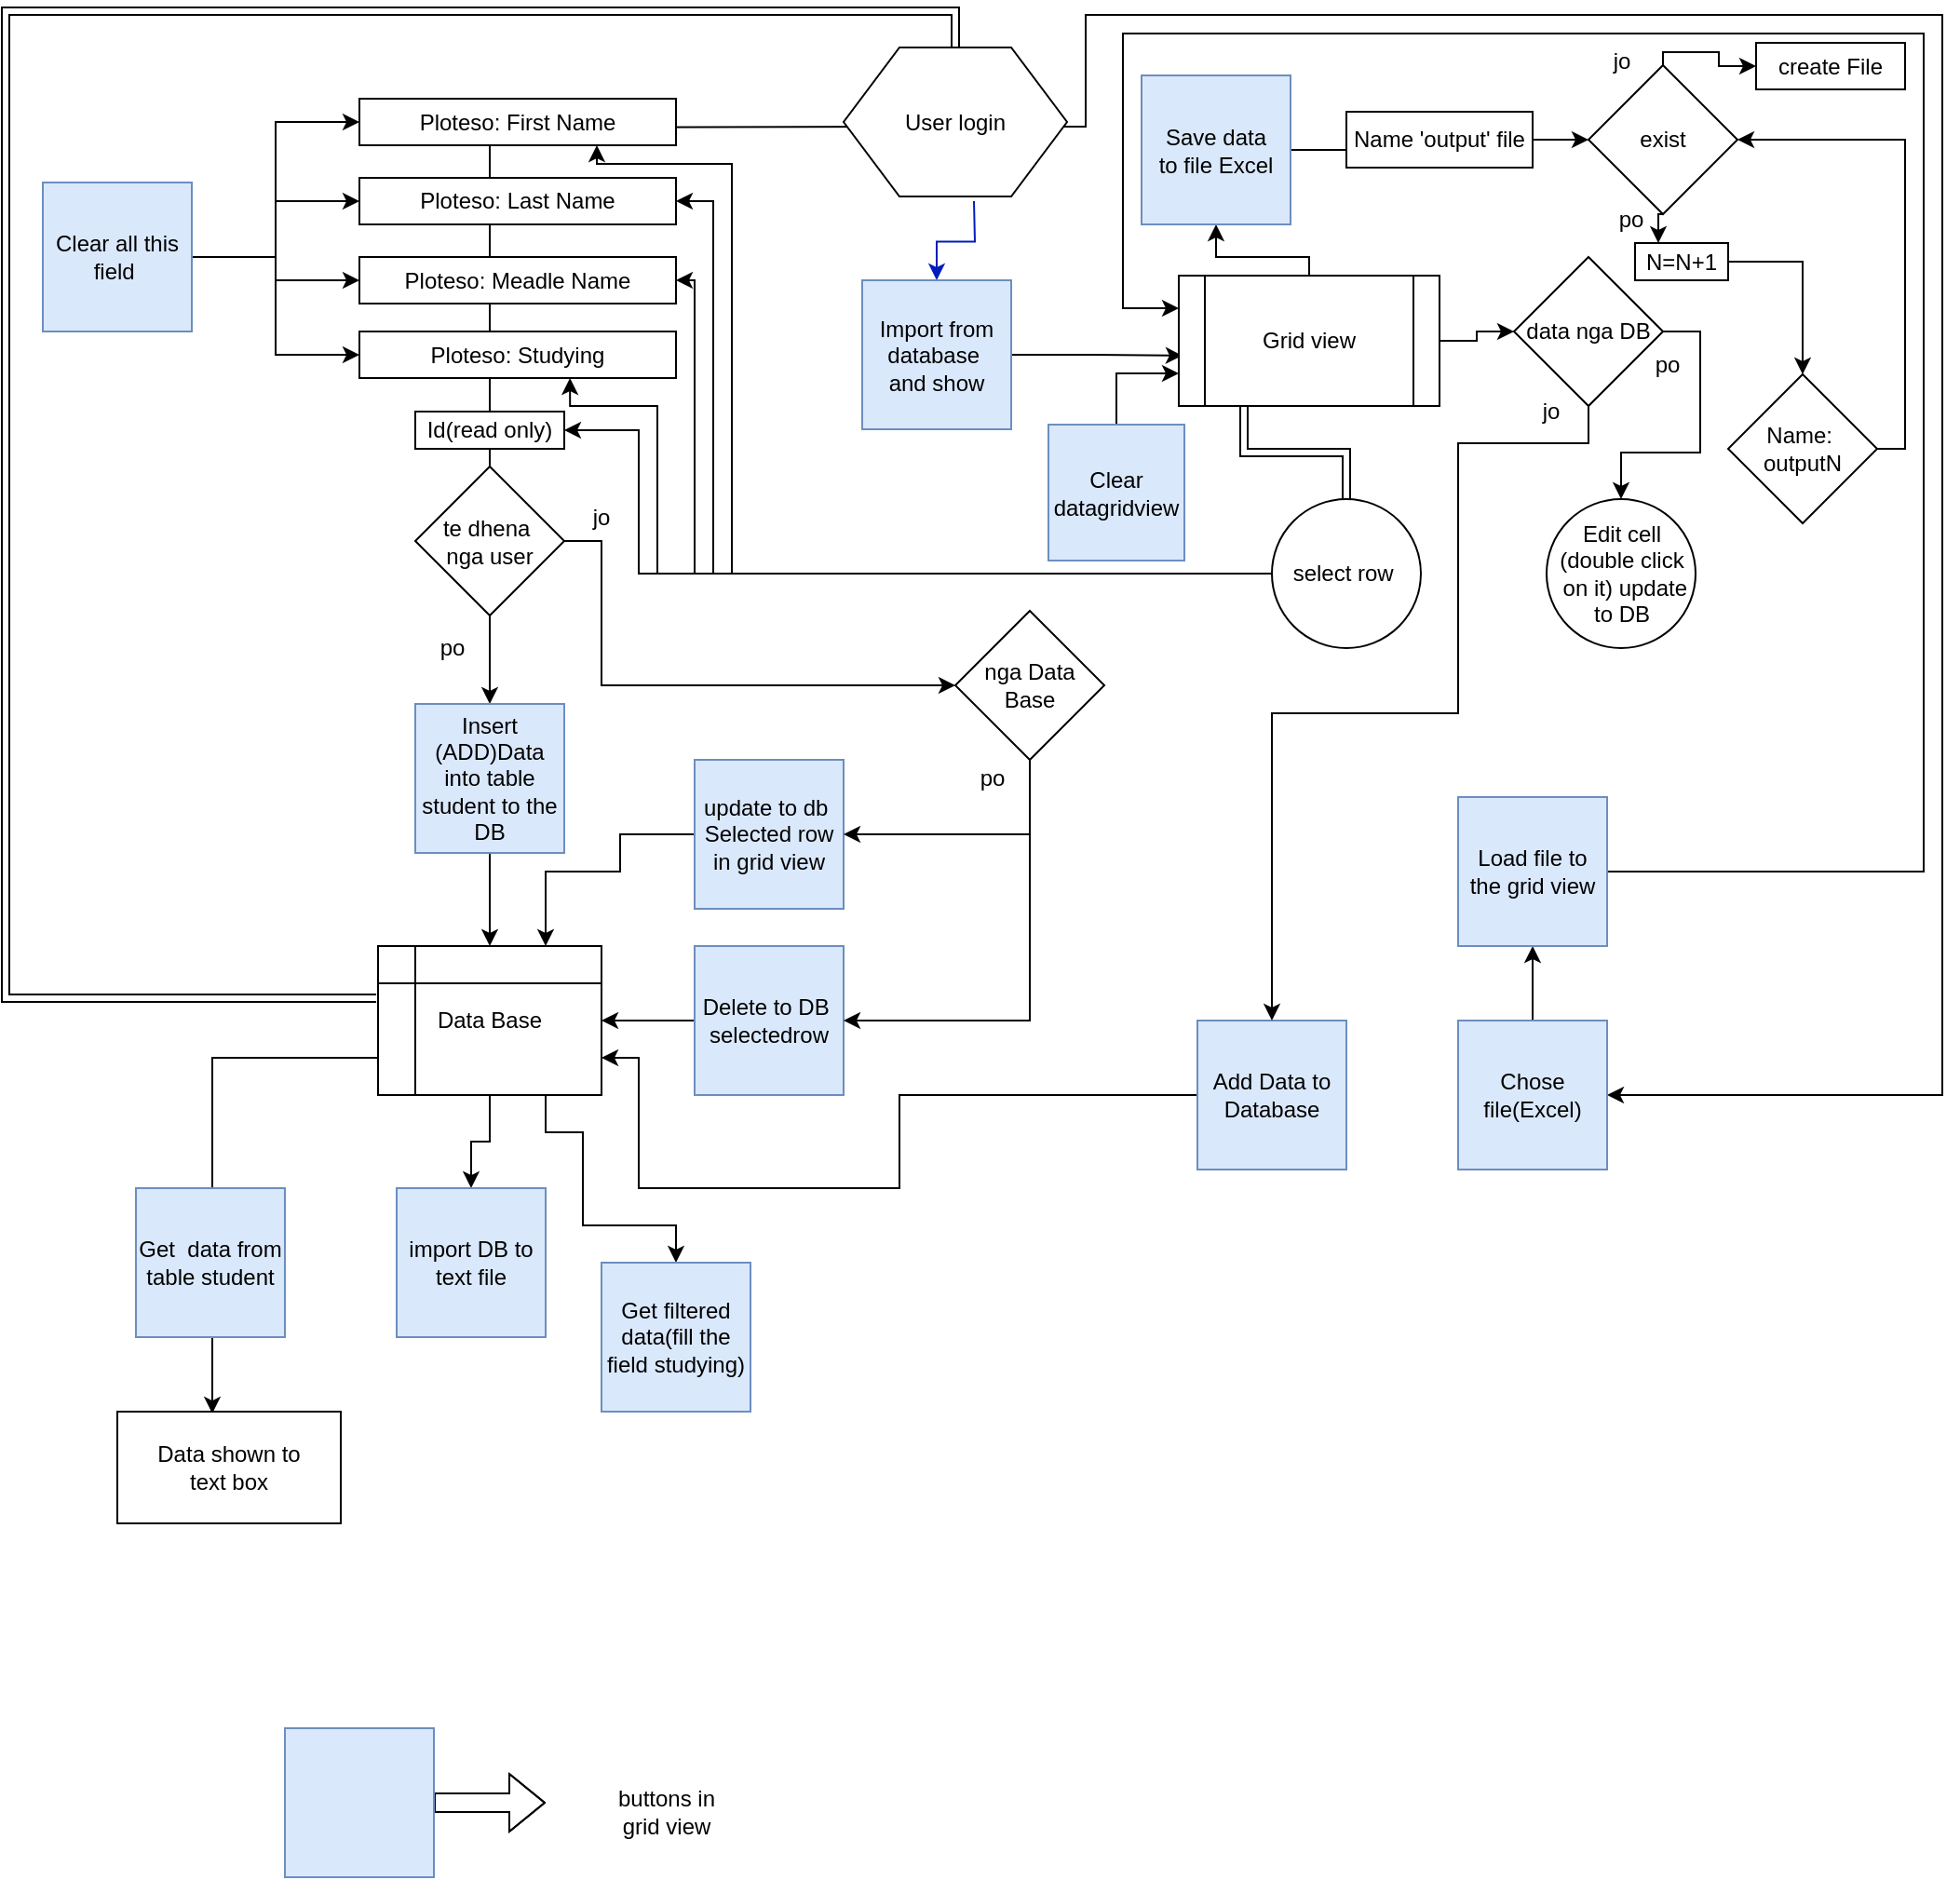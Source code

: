 <mxfile version="10.6.2" type="device"><diagram id="CyCMi37Kg0RIcbRj8Ri2" name="Page-1"><mxGraphModel dx="1690" dy="452" grid="1" gridSize="10" guides="1" tooltips="1" connect="1" arrows="1" fold="1" page="1" pageScale="1" pageWidth="850" pageHeight="1100" math="0" shadow="0"><root><mxCell id="0"/><mxCell id="1" parent="0"/><mxCell id="U2B5iXcjSg0Mo7A4MOma-25" style="edgeStyle=orthogonalEdgeStyle;rounded=0;orthogonalLoop=1;jettySize=auto;html=1;entryX=0.5;entryY=0;entryDx=0;entryDy=0;fillColor=#0050ef;strokeColor=#001DBC;" parent="1" target="U2B5iXcjSg0Mo7A4MOma-14" edge="1"><mxGeometry relative="1" as="geometry"><mxPoint x="460" y="120" as="sourcePoint"/></mxGeometry></mxCell><mxCell id="U2B5iXcjSg0Mo7A4MOma-55" style="edgeStyle=orthogonalEdgeStyle;rounded=0;orthogonalLoop=1;jettySize=auto;html=1;exitX=0;exitY=0.5;exitDx=0;exitDy=0;entryX=0.5;entryY=0;entryDx=0;entryDy=0;" parent="1" target="U2B5iXcjSg0Mo7A4MOma-7" edge="1"><mxGeometry relative="1" as="geometry"><mxPoint x="420" y="80" as="sourcePoint"/></mxGeometry></mxCell><mxCell id="U2B5iXcjSg0Mo7A4MOma-123" style="edgeStyle=orthogonalEdgeStyle;rounded=0;orthogonalLoop=1;jettySize=auto;html=1;exitX=1;exitY=0.5;exitDx=0;exitDy=0;entryX=1;entryY=0.5;entryDx=0;entryDy=0;" parent="1" target="U2B5iXcjSg0Mo7A4MOma-104" edge="1"><mxGeometry relative="1" as="geometry"><mxPoint x="500" y="80" as="sourcePoint"/><Array as="points"><mxPoint x="520" y="80"/><mxPoint x="520" y="20"/><mxPoint x="980" y="20"/><mxPoint x="980" y="600"/></Array></mxGeometry></mxCell><mxCell id="U2B5iXcjSg0Mo7A4MOma-2" value="Ploteso: First Name" style="rounded=0;whiteSpace=wrap;html=1;" parent="1" vertex="1"><mxGeometry x="130" y="65" width="170" height="25" as="geometry"/></mxCell><mxCell id="U2B5iXcjSg0Mo7A4MOma-3" value="Ploteso: Last Name" style="rounded=0;whiteSpace=wrap;html=1;" parent="1" vertex="1"><mxGeometry x="130" y="107.5" width="170" height="25" as="geometry"/></mxCell><mxCell id="U2B5iXcjSg0Mo7A4MOma-4" value="Ploteso: Meadle Name" style="rounded=0;whiteSpace=wrap;html=1;" parent="1" vertex="1"><mxGeometry x="130" y="150" width="170" height="25" as="geometry"/></mxCell><mxCell id="U2B5iXcjSg0Mo7A4MOma-5" value="Ploteso: Studying" style="rounded=0;whiteSpace=wrap;html=1;" parent="1" vertex="1"><mxGeometry x="130" y="190" width="170" height="25" as="geometry"/></mxCell><mxCell id="U2B5iXcjSg0Mo7A4MOma-10" style="edgeStyle=orthogonalEdgeStyle;rounded=0;orthogonalLoop=1;jettySize=auto;html=1;entryX=0;entryY=0.5;entryDx=0;entryDy=0;" parent="1" source="U2B5iXcjSg0Mo7A4MOma-9" target="U2B5iXcjSg0Mo7A4MOma-4" edge="1"><mxGeometry relative="1" as="geometry"/></mxCell><mxCell id="U2B5iXcjSg0Mo7A4MOma-11" style="edgeStyle=orthogonalEdgeStyle;rounded=0;orthogonalLoop=1;jettySize=auto;html=1;exitX=1;exitY=0.5;exitDx=0;exitDy=0;entryX=0;entryY=0.5;entryDx=0;entryDy=0;" parent="1" source="U2B5iXcjSg0Mo7A4MOma-9" target="U2B5iXcjSg0Mo7A4MOma-5" edge="1"><mxGeometry relative="1" as="geometry"/></mxCell><mxCell id="U2B5iXcjSg0Mo7A4MOma-12" style="edgeStyle=orthogonalEdgeStyle;rounded=0;orthogonalLoop=1;jettySize=auto;html=1;exitX=1;exitY=0.5;exitDx=0;exitDy=0;entryX=0;entryY=0.5;entryDx=0;entryDy=0;" parent="1" source="U2B5iXcjSg0Mo7A4MOma-9" target="U2B5iXcjSg0Mo7A4MOma-3" edge="1"><mxGeometry relative="1" as="geometry"/></mxCell><mxCell id="U2B5iXcjSg0Mo7A4MOma-13" style="edgeStyle=orthogonalEdgeStyle;rounded=0;orthogonalLoop=1;jettySize=auto;html=1;exitX=1;exitY=0.5;exitDx=0;exitDy=0;entryX=0;entryY=0.5;entryDx=0;entryDy=0;" parent="1" source="U2B5iXcjSg0Mo7A4MOma-9" target="U2B5iXcjSg0Mo7A4MOma-2" edge="1"><mxGeometry relative="1" as="geometry"/></mxCell><mxCell id="U2B5iXcjSg0Mo7A4MOma-9" value="Clear all this&lt;br&gt;field&amp;nbsp;" style="whiteSpace=wrap;html=1;aspect=fixed;fillColor=#dae8fc;strokeColor=#6c8ebf;" parent="1" vertex="1"><mxGeometry x="-40" y="110" width="80" height="80" as="geometry"/></mxCell><mxCell id="U2B5iXcjSg0Mo7A4MOma-59" style="edgeStyle=orthogonalEdgeStyle;rounded=0;orthogonalLoop=1;jettySize=auto;html=1;entryX=0.014;entryY=0.614;entryDx=0;entryDy=0;entryPerimeter=0;" parent="1" source="U2B5iXcjSg0Mo7A4MOma-14" target="U2B5iXcjSg0Mo7A4MOma-15" edge="1"><mxGeometry relative="1" as="geometry"/></mxCell><mxCell id="U2B5iXcjSg0Mo7A4MOma-14" value="Import from&lt;br&gt;database&amp;nbsp;&lt;br&gt;and show&lt;br&gt;" style="whiteSpace=wrap;html=1;aspect=fixed;fillColor=#dae8fc;strokeColor=#6c8ebf;" parent="1" vertex="1"><mxGeometry x="400" y="162.5" width="80" height="80" as="geometry"/></mxCell><mxCell id="U2B5iXcjSg0Mo7A4MOma-68" style="edgeStyle=orthogonalEdgeStyle;rounded=0;orthogonalLoop=1;jettySize=auto;html=1;exitX=0.5;exitY=0;exitDx=0;exitDy=0;entryX=0.5;entryY=1;entryDx=0;entryDy=0;" parent="1" source="U2B5iXcjSg0Mo7A4MOma-15" target="U2B5iXcjSg0Mo7A4MOma-67" edge="1"><mxGeometry relative="1" as="geometry"><Array as="points"><mxPoint x="640" y="150"/><mxPoint x="590" y="150"/></Array></mxGeometry></mxCell><mxCell id="U2B5iXcjSg0Mo7A4MOma-103" style="edgeStyle=orthogonalEdgeStyle;shape=link;rounded=0;orthogonalLoop=1;jettySize=auto;html=1;exitX=0.25;exitY=1;exitDx=0;exitDy=0;entryX=0.5;entryY=0;entryDx=0;entryDy=0;" parent="1" source="U2B5iXcjSg0Mo7A4MOma-15" target="U2B5iXcjSg0Mo7A4MOma-36" edge="1"><mxGeometry relative="1" as="geometry"/></mxCell><mxCell id="U2B5iXcjSg0Mo7A4MOma-113" style="edgeStyle=orthogonalEdgeStyle;rounded=0;orthogonalLoop=1;jettySize=auto;html=1;exitX=1;exitY=0.5;exitDx=0;exitDy=0;entryX=0;entryY=0.5;entryDx=0;entryDy=0;" parent="1" source="U2B5iXcjSg0Mo7A4MOma-15" target="U2B5iXcjSg0Mo7A4MOma-112" edge="1"><mxGeometry relative="1" as="geometry"/></mxCell><mxCell id="U2B5iXcjSg0Mo7A4MOma-15" value="Grid view" style="shape=process;whiteSpace=wrap;html=1;backgroundOutline=1;" parent="1" vertex="1"><mxGeometry x="570" y="160" width="140" height="70" as="geometry"/></mxCell><mxCell id="U2B5iXcjSg0Mo7A4MOma-17" value="Edit cell (double click&lt;br&gt;&amp;nbsp;on it) update&lt;br&gt;to DB&lt;br&gt;" style="ellipse;whiteSpace=wrap;html=1;aspect=fixed;" parent="1" vertex="1"><mxGeometry x="767.5" y="280" width="80" height="80" as="geometry"/></mxCell><mxCell id="U2B5iXcjSg0Mo7A4MOma-101" style="edgeStyle=orthogonalEdgeStyle;rounded=0;orthogonalLoop=1;jettySize=auto;html=1;exitX=0.5;exitY=1;exitDx=0;exitDy=0;" parent="1" source="U2B5iXcjSg0Mo7A4MOma-18" target="U2B5iXcjSg0Mo7A4MOma-98" edge="1"><mxGeometry relative="1" as="geometry"/></mxCell><mxCell id="U2B5iXcjSg0Mo7A4MOma-160" style="edgeStyle=orthogonalEdgeStyle;rounded=0;orthogonalLoop=1;jettySize=auto;html=1;exitX=0;exitY=0.75;exitDx=0;exitDy=0;entryX=0.425;entryY=0.017;entryDx=0;entryDy=0;entryPerimeter=0;" parent="1" source="U2B5iXcjSg0Mo7A4MOma-18" target="U2B5iXcjSg0Mo7A4MOma-162" edge="1"><mxGeometry relative="1" as="geometry"/></mxCell><mxCell id="U2B5iXcjSg0Mo7A4MOma-167" style="edgeStyle=orthogonalEdgeStyle;rounded=0;orthogonalLoop=1;jettySize=auto;html=1;exitX=0.75;exitY=1;exitDx=0;exitDy=0;" parent="1" source="U2B5iXcjSg0Mo7A4MOma-18" target="U2B5iXcjSg0Mo7A4MOma-163" edge="1"><mxGeometry relative="1" as="geometry"><Array as="points"><mxPoint x="230" y="620"/><mxPoint x="250" y="620"/><mxPoint x="250" y="670"/><mxPoint x="300" y="670"/></Array></mxGeometry></mxCell><mxCell id="U2B5iXcjSg0Mo7A4MOma-18" value="Data Base" style="shape=internalStorage;whiteSpace=wrap;html=1;backgroundOutline=1;" parent="1" vertex="1"><mxGeometry x="140" y="520" width="120" height="80" as="geometry"/></mxCell><mxCell id="U2B5iXcjSg0Mo7A4MOma-71" style="edgeStyle=orthogonalEdgeStyle;rounded=0;orthogonalLoop=1;jettySize=auto;html=1;exitX=0;exitY=0.5;exitDx=0;exitDy=0;entryX=0.665;entryY=1;entryDx=0;entryDy=0;entryPerimeter=0;" parent="1" source="U2B5iXcjSg0Mo7A4MOma-36" target="U2B5iXcjSg0Mo7A4MOma-5" edge="1"><mxGeometry relative="1" as="geometry"><mxPoint x="265" y="130" as="targetPoint"/><Array as="points"><mxPoint x="290" y="320"/><mxPoint x="290" y="230"/><mxPoint x="243" y="230"/></Array></mxGeometry></mxCell><mxCell id="U2B5iXcjSg0Mo7A4MOma-72" style="edgeStyle=orthogonalEdgeStyle;rounded=0;orthogonalLoop=1;jettySize=auto;html=1;exitX=0;exitY=0.5;exitDx=0;exitDy=0;entryX=1;entryY=0.5;entryDx=0;entryDy=0;" parent="1" source="U2B5iXcjSg0Mo7A4MOma-36" target="U2B5iXcjSg0Mo7A4MOma-4" edge="1"><mxGeometry relative="1" as="geometry"><Array as="points"><mxPoint x="310" y="320"/><mxPoint x="310" y="163"/></Array></mxGeometry></mxCell><mxCell id="U2B5iXcjSg0Mo7A4MOma-73" style="edgeStyle=orthogonalEdgeStyle;rounded=0;orthogonalLoop=1;jettySize=auto;html=1;exitX=0;exitY=0.5;exitDx=0;exitDy=0;entryX=1;entryY=0.5;entryDx=0;entryDy=0;" parent="1" source="U2B5iXcjSg0Mo7A4MOma-36" target="U2B5iXcjSg0Mo7A4MOma-3" edge="1"><mxGeometry relative="1" as="geometry"><Array as="points"><mxPoint x="320" y="320"/><mxPoint x="320" y="120"/></Array></mxGeometry></mxCell><mxCell id="U2B5iXcjSg0Mo7A4MOma-74" style="edgeStyle=orthogonalEdgeStyle;rounded=0;orthogonalLoop=1;jettySize=auto;html=1;exitX=0;exitY=0.5;exitDx=0;exitDy=0;entryX=0.75;entryY=1;entryDx=0;entryDy=0;" parent="1" source="U2B5iXcjSg0Mo7A4MOma-36" target="U2B5iXcjSg0Mo7A4MOma-2" edge="1"><mxGeometry relative="1" as="geometry"><mxPoint x="260" y="100" as="targetPoint"/><Array as="points"><mxPoint x="330" y="320"/><mxPoint x="330" y="100"/><mxPoint x="258" y="100"/></Array></mxGeometry></mxCell><mxCell id="U2B5iXcjSg0Mo7A4MOma-79" style="edgeStyle=orthogonalEdgeStyle;rounded=0;orthogonalLoop=1;jettySize=auto;html=1;exitX=0;exitY=0.5;exitDx=0;exitDy=0;entryX=1;entryY=0.5;entryDx=0;entryDy=0;" parent="1" source="U2B5iXcjSg0Mo7A4MOma-36" target="U2B5iXcjSg0Mo7A4MOma-77" edge="1"><mxGeometry relative="1" as="geometry"><Array as="points"><mxPoint x="280" y="320"/><mxPoint x="280" y="243"/></Array></mxGeometry></mxCell><mxCell id="U2B5iXcjSg0Mo7A4MOma-36" value="select row&amp;nbsp;" style="ellipse;whiteSpace=wrap;html=1;aspect=fixed;" parent="1" vertex="1"><mxGeometry x="620" y="280" width="80" height="80" as="geometry"/></mxCell><mxCell id="U2B5iXcjSg0Mo7A4MOma-92" style="edgeStyle=orthogonalEdgeStyle;rounded=0;orthogonalLoop=1;jettySize=auto;html=1;exitX=0;exitY=0.5;exitDx=0;exitDy=0;entryX=0.75;entryY=0;entryDx=0;entryDy=0;" parent="1" source="U2B5iXcjSg0Mo7A4MOma-40" target="U2B5iXcjSg0Mo7A4MOma-18" edge="1"><mxGeometry relative="1" as="geometry"><Array as="points"><mxPoint x="270" y="460"/><mxPoint x="270" y="480"/><mxPoint x="230" y="480"/></Array></mxGeometry></mxCell><mxCell id="U2B5iXcjSg0Mo7A4MOma-40" value="update to db&amp;nbsp;&lt;br&gt;Selected row&lt;br&gt;in grid view&lt;br&gt;" style="whiteSpace=wrap;html=1;aspect=fixed;fillColor=#dae8fc;strokeColor=#6c8ebf;" parent="1" vertex="1"><mxGeometry x="310" y="420" width="80" height="80" as="geometry"/></mxCell><mxCell id="U2B5iXcjSg0Mo7A4MOma-90" style="edgeStyle=orthogonalEdgeStyle;rounded=0;orthogonalLoop=1;jettySize=auto;html=1;exitX=0.5;exitY=1;exitDx=0;exitDy=0;entryX=1;entryY=0.5;entryDx=0;entryDy=0;" parent="1" source="U2B5iXcjSg0Mo7A4MOma-41" target="U2B5iXcjSg0Mo7A4MOma-18" edge="1"><mxGeometry relative="1" as="geometry"/></mxCell><mxCell id="U2B5iXcjSg0Mo7A4MOma-41" value="Delete to DB&amp;nbsp;&lt;br&gt;selectedrow&lt;br&gt;" style="whiteSpace=wrap;html=1;aspect=fixed;fillColor=#dae8fc;strokeColor=#6c8ebf;direction=south;" parent="1" vertex="1"><mxGeometry x="310" y="520" width="80" height="80" as="geometry"/></mxCell><mxCell id="U2B5iXcjSg0Mo7A4MOma-58" style="edgeStyle=orthogonalEdgeStyle;rounded=0;orthogonalLoop=1;jettySize=auto;html=1;entryX=0.5;entryY=0;entryDx=0;entryDy=0;" parent="1" source="U2B5iXcjSg0Mo7A4MOma-7" target="U2B5iXcjSg0Mo7A4MOma-18" edge="1"><mxGeometry relative="1" as="geometry"/></mxCell><mxCell id="U2B5iXcjSg0Mo7A4MOma-7" value="Insert (ADD)Data into table&lt;br&gt;student to the&lt;br&gt;DB&lt;br&gt;" style="whiteSpace=wrap;html=1;aspect=fixed;fillColor=#dae8fc;strokeColor=#6c8ebf;" parent="1" vertex="1"><mxGeometry x="160" y="390" width="80" height="80" as="geometry"/></mxCell><mxCell id="U2B5iXcjSg0Mo7A4MOma-95" style="edgeStyle=orthogonalEdgeStyle;rounded=0;orthogonalLoop=1;jettySize=auto;html=1;exitX=1;exitY=0.5;exitDx=0;exitDy=0;entryX=0;entryY=0.5;entryDx=0;entryDy=0;" parent="1" source="U2B5iXcjSg0Mo7A4MOma-54" target="U2B5iXcjSg0Mo7A4MOma-82" edge="1"><mxGeometry relative="1" as="geometry"><Array as="points"><mxPoint x="260" y="303"/><mxPoint x="260" y="380"/></Array></mxGeometry></mxCell><mxCell id="U2B5iXcjSg0Mo7A4MOma-54" value="te dhena&amp;nbsp;&lt;br&gt;nga user&lt;br&gt;" style="rhombus;whiteSpace=wrap;html=1;" parent="1" vertex="1"><mxGeometry x="160" y="262.5" width="80" height="80" as="geometry"/></mxCell><mxCell id="U2B5iXcjSg0Mo7A4MOma-56" value="po" style="text;html=1;strokeColor=none;fillColor=none;align=center;verticalAlign=middle;whiteSpace=wrap;rounded=0;" parent="1" vertex="1"><mxGeometry x="160" y="350" width="40" height="20" as="geometry"/></mxCell><mxCell id="U2B5iXcjSg0Mo7A4MOma-155" style="edgeStyle=orthogonalEdgeStyle;rounded=0;orthogonalLoop=1;jettySize=auto;html=1;entryX=0;entryY=0.5;entryDx=0;entryDy=0;" parent="1" source="U2B5iXcjSg0Mo7A4MOma-67" target="U2B5iXcjSg0Mo7A4MOma-131" edge="1"><mxGeometry relative="1" as="geometry"/></mxCell><mxCell id="U2B5iXcjSg0Mo7A4MOma-67" value="Save data&lt;br&gt;to file Excel&lt;br&gt;" style="whiteSpace=wrap;html=1;aspect=fixed;fillColor=#dae8fc;strokeColor=#6c8ebf;" parent="1" vertex="1"><mxGeometry x="550" y="52.5" width="80" height="80" as="geometry"/></mxCell><mxCell id="U2B5iXcjSg0Mo7A4MOma-75" value="jo" style="text;html=1;strokeColor=none;fillColor=none;align=center;verticalAlign=middle;whiteSpace=wrap;rounded=0;" parent="1" vertex="1"><mxGeometry x="240" y="280" width="40" height="20" as="geometry"/></mxCell><mxCell id="U2B5iXcjSg0Mo7A4MOma-77" value="Id(read only)" style="rounded=0;whiteSpace=wrap;html=1;" parent="1" vertex="1"><mxGeometry x="160" y="233" width="80" height="20" as="geometry"/></mxCell><mxCell id="U2B5iXcjSg0Mo7A4MOma-96" style="edgeStyle=orthogonalEdgeStyle;rounded=0;orthogonalLoop=1;jettySize=auto;html=1;exitX=0.5;exitY=1;exitDx=0;exitDy=0;entryX=1;entryY=0.5;entryDx=0;entryDy=0;" parent="1" source="U2B5iXcjSg0Mo7A4MOma-82" target="U2B5iXcjSg0Mo7A4MOma-40" edge="1"><mxGeometry relative="1" as="geometry"/></mxCell><mxCell id="U2B5iXcjSg0Mo7A4MOma-97" style="edgeStyle=orthogonalEdgeStyle;rounded=0;orthogonalLoop=1;jettySize=auto;html=1;exitX=0.5;exitY=1;exitDx=0;exitDy=0;entryX=0.5;entryY=0;entryDx=0;entryDy=0;" parent="1" source="U2B5iXcjSg0Mo7A4MOma-82" target="U2B5iXcjSg0Mo7A4MOma-41" edge="1"><mxGeometry relative="1" as="geometry"/></mxCell><mxCell id="U2B5iXcjSg0Mo7A4MOma-82" value="nga Data&lt;br&gt;Base&lt;br&gt;" style="rhombus;whiteSpace=wrap;html=1;" parent="1" vertex="1"><mxGeometry x="450" y="340" width="80" height="80" as="geometry"/></mxCell><mxCell id="U2B5iXcjSg0Mo7A4MOma-98" value="import DB to text file" style="whiteSpace=wrap;html=1;aspect=fixed;fillColor=#dae8fc;strokeColor=#6c8ebf;" parent="1" vertex="1"><mxGeometry x="150" y="650" width="80" height="80" as="geometry"/></mxCell><mxCell id="U2B5iXcjSg0Mo7A4MOma-124" style="edgeStyle=orthogonalEdgeStyle;rounded=0;orthogonalLoop=1;jettySize=auto;html=1;exitX=0.5;exitY=0;exitDx=0;exitDy=0;entryX=0.5;entryY=1;entryDx=0;entryDy=0;" parent="1" source="U2B5iXcjSg0Mo7A4MOma-104" target="U2B5iXcjSg0Mo7A4MOma-105" edge="1"><mxGeometry relative="1" as="geometry"/></mxCell><mxCell id="U2B5iXcjSg0Mo7A4MOma-104" value="Chose file(Excel)" style="whiteSpace=wrap;html=1;aspect=fixed;fillColor=#dae8fc;strokeColor=#6c8ebf;" parent="1" vertex="1"><mxGeometry x="720" y="560" width="80" height="80" as="geometry"/></mxCell><mxCell id="U2B5iXcjSg0Mo7A4MOma-122" style="edgeStyle=orthogonalEdgeStyle;rounded=0;orthogonalLoop=1;jettySize=auto;html=1;entryX=0;entryY=0.25;entryDx=0;entryDy=0;" parent="1" source="U2B5iXcjSg0Mo7A4MOma-105" target="U2B5iXcjSg0Mo7A4MOma-15" edge="1"><mxGeometry relative="1" as="geometry"><Array as="points"><mxPoint x="970" y="480"/><mxPoint x="970" y="30"/><mxPoint x="540" y="30"/><mxPoint x="540" y="178"/></Array></mxGeometry></mxCell><mxCell id="U2B5iXcjSg0Mo7A4MOma-105" value="Load file to the grid view" style="whiteSpace=wrap;html=1;aspect=fixed;fillColor=#dae8fc;strokeColor=#6c8ebf;" parent="1" vertex="1"><mxGeometry x="720" y="440" width="80" height="80" as="geometry"/></mxCell><mxCell id="U2B5iXcjSg0Mo7A4MOma-121" style="edgeStyle=orthogonalEdgeStyle;rounded=0;orthogonalLoop=1;jettySize=auto;html=1;entryX=1;entryY=0.75;entryDx=0;entryDy=0;" parent="1" source="U2B5iXcjSg0Mo7A4MOma-108" target="U2B5iXcjSg0Mo7A4MOma-18" edge="1"><mxGeometry relative="1" as="geometry"><Array as="points"><mxPoint x="420" y="600"/><mxPoint x="420" y="650"/><mxPoint x="280" y="650"/><mxPoint x="280" y="580"/></Array></mxGeometry></mxCell><mxCell id="U2B5iXcjSg0Mo7A4MOma-108" value="Add Data to Database" style="whiteSpace=wrap;html=1;aspect=fixed;fillColor=#dae8fc;strokeColor=#6c8ebf;" parent="1" vertex="1"><mxGeometry x="580" y="560" width="80" height="80" as="geometry"/></mxCell><mxCell id="U2B5iXcjSg0Mo7A4MOma-111" value="po" style="text;html=1;strokeColor=none;fillColor=none;align=center;verticalAlign=middle;whiteSpace=wrap;rounded=0;" parent="1" vertex="1"><mxGeometry x="450" y="420" width="40" height="20" as="geometry"/></mxCell><mxCell id="U2B5iXcjSg0Mo7A4MOma-120" style="edgeStyle=orthogonalEdgeStyle;rounded=0;orthogonalLoop=1;jettySize=auto;html=1;exitX=0.5;exitY=1;exitDx=0;exitDy=0;" parent="1" source="U2B5iXcjSg0Mo7A4MOma-112" target="U2B5iXcjSg0Mo7A4MOma-108" edge="1"><mxGeometry relative="1" as="geometry"><Array as="points"><mxPoint x="790" y="250"/><mxPoint x="720" y="250"/><mxPoint x="720" y="395"/><mxPoint x="620" y="395"/></Array></mxGeometry></mxCell><mxCell id="U2B5iXcjSg0Mo7A4MOma-129" style="edgeStyle=orthogonalEdgeStyle;rounded=0;orthogonalLoop=1;jettySize=auto;html=1;exitX=1;exitY=0.5;exitDx=0;exitDy=0;entryX=0.5;entryY=0;entryDx=0;entryDy=0;" parent="1" source="U2B5iXcjSg0Mo7A4MOma-112" target="U2B5iXcjSg0Mo7A4MOma-17" edge="1"><mxGeometry relative="1" as="geometry"/></mxCell><mxCell id="U2B5iXcjSg0Mo7A4MOma-112" value="data nga DB" style="rhombus;whiteSpace=wrap;html=1;" parent="1" vertex="1"><mxGeometry x="750" y="150" width="80" height="80" as="geometry"/></mxCell><mxCell id="U2B5iXcjSg0Mo7A4MOma-115" value="po" style="text;html=1;strokeColor=none;fillColor=none;align=center;verticalAlign=middle;whiteSpace=wrap;rounded=0;" parent="1" vertex="1"><mxGeometry x="815" y="185" width="35" height="45" as="geometry"/></mxCell><mxCell id="U2B5iXcjSg0Mo7A4MOma-116" value="jo" style="text;html=1;strokeColor=none;fillColor=none;align=center;verticalAlign=middle;whiteSpace=wrap;rounded=0;" parent="1" vertex="1"><mxGeometry x="750" y="223" width="40" height="20" as="geometry"/></mxCell><mxCell id="U2B5iXcjSg0Mo7A4MOma-133" style="edgeStyle=orthogonalEdgeStyle;rounded=0;orthogonalLoop=1;jettySize=auto;html=1;exitX=0.5;exitY=1;exitDx=0;exitDy=0;entryX=0.25;entryY=0;entryDx=0;entryDy=0;" parent="1" source="U2B5iXcjSg0Mo7A4MOma-131" target="U2B5iXcjSg0Mo7A4MOma-132" edge="1"><mxGeometry relative="1" as="geometry"/></mxCell><mxCell id="U2B5iXcjSg0Mo7A4MOma-145" style="edgeStyle=orthogonalEdgeStyle;rounded=0;orthogonalLoop=1;jettySize=auto;html=1;exitX=0.5;exitY=0;exitDx=0;exitDy=0;entryX=0;entryY=0.5;entryDx=0;entryDy=0;" parent="1" source="U2B5iXcjSg0Mo7A4MOma-131" target="U2B5iXcjSg0Mo7A4MOma-144" edge="1"><mxGeometry relative="1" as="geometry"><Array as="points"><mxPoint x="830" y="40"/><mxPoint x="860" y="40"/><mxPoint x="860" y="48"/></Array></mxGeometry></mxCell><mxCell id="U2B5iXcjSg0Mo7A4MOma-131" value="exist" style="rhombus;whiteSpace=wrap;html=1;" parent="1" vertex="1"><mxGeometry x="790" y="47" width="80" height="80" as="geometry"/></mxCell><mxCell id="U2B5iXcjSg0Mo7A4MOma-151" style="edgeStyle=orthogonalEdgeStyle;rounded=0;orthogonalLoop=1;jettySize=auto;html=1;exitX=1;exitY=0.5;exitDx=0;exitDy=0;" parent="1" source="U2B5iXcjSg0Mo7A4MOma-132" target="U2B5iXcjSg0Mo7A4MOma-150" edge="1"><mxGeometry relative="1" as="geometry"/></mxCell><mxCell id="U2B5iXcjSg0Mo7A4MOma-132" value="N=N+1" style="rounded=0;whiteSpace=wrap;html=1;" parent="1" vertex="1"><mxGeometry x="815" y="142.5" width="50" height="20" as="geometry"/></mxCell><mxCell id="U2B5iXcjSg0Mo7A4MOma-137" value="Name 'output' file" style="rounded=0;whiteSpace=wrap;html=1;" parent="1" vertex="1"><mxGeometry x="660" y="72" width="100" height="30" as="geometry"/></mxCell><mxCell id="U2B5iXcjSg0Mo7A4MOma-144" value="create File" style="rounded=0;whiteSpace=wrap;html=1;" parent="1" vertex="1"><mxGeometry x="880" y="35" width="80" height="25" as="geometry"/></mxCell><mxCell id="U2B5iXcjSg0Mo7A4MOma-146" value="jo" style="text;html=1;strokeColor=none;fillColor=none;align=center;verticalAlign=middle;whiteSpace=wrap;rounded=0;" parent="1" vertex="1"><mxGeometry x="787.5" y="35" width="40" height="20" as="geometry"/></mxCell><mxCell id="U2B5iXcjSg0Mo7A4MOma-148" value="po" style="text;html=1;strokeColor=none;fillColor=none;align=center;verticalAlign=middle;whiteSpace=wrap;rounded=0;" parent="1" vertex="1"><mxGeometry x="792.5" y="120" width="40" height="20" as="geometry"/></mxCell><mxCell id="U2B5iXcjSg0Mo7A4MOma-154" style="edgeStyle=orthogonalEdgeStyle;rounded=0;orthogonalLoop=1;jettySize=auto;html=1;exitX=1;exitY=0.5;exitDx=0;exitDy=0;entryX=1;entryY=0.5;entryDx=0;entryDy=0;" parent="1" source="U2B5iXcjSg0Mo7A4MOma-150" target="U2B5iXcjSg0Mo7A4MOma-131" edge="1"><mxGeometry relative="1" as="geometry"><Array as="points"><mxPoint x="960" y="253"/><mxPoint x="960" y="87"/></Array></mxGeometry></mxCell><mxCell id="U2B5iXcjSg0Mo7A4MOma-150" value="Name:&amp;nbsp;&lt;br&gt;outputN&lt;br&gt;" style="rhombus;whiteSpace=wrap;html=1;" parent="1" vertex="1"><mxGeometry x="865" y="213" width="80" height="80" as="geometry"/></mxCell><mxCell id="U2B5iXcjSg0Mo7A4MOma-168" style="edgeStyle=orthogonalEdgeStyle;shape=link;rounded=0;orthogonalLoop=1;jettySize=auto;html=1;exitX=0.5;exitY=0;exitDx=0;exitDy=0;entryX=-0.008;entryY=0.35;entryDx=0;entryDy=0;entryPerimeter=0;" parent="1" source="U2B5iXcjSg0Mo7A4MOma-156" target="U2B5iXcjSg0Mo7A4MOma-18" edge="1"><mxGeometry relative="1" as="geometry"><Array as="points"><mxPoint x="450" y="18"/><mxPoint x="-60" y="18"/><mxPoint x="-60" y="548"/></Array></mxGeometry></mxCell><mxCell id="U2B5iXcjSg0Mo7A4MOma-156" value="User login" style="shape=hexagon;perimeter=hexagonPerimeter2;whiteSpace=wrap;html=1;" parent="1" vertex="1"><mxGeometry x="390" y="37.5" width="120" height="80" as="geometry"/></mxCell><mxCell id="U2B5iXcjSg0Mo7A4MOma-159" value="Get&amp;nbsp; data from table student" style="whiteSpace=wrap;html=1;aspect=fixed;fillColor=#dae8fc;strokeColor=#6c8ebf;" parent="1" vertex="1"><mxGeometry x="10" y="650" width="80" height="80" as="geometry"/></mxCell><mxCell id="U2B5iXcjSg0Mo7A4MOma-162" value="&lt;span&gt;Data shown to&lt;/span&gt;&lt;br&gt;&lt;span&gt;text box&lt;/span&gt;" style="rounded=0;whiteSpace=wrap;html=1;" parent="1" vertex="1"><mxGeometry y="770" width="120" height="60" as="geometry"/></mxCell><mxCell id="U2B5iXcjSg0Mo7A4MOma-163" value="Get filtered data(fill the field studying)" style="whiteSpace=wrap;html=1;aspect=fixed;fillColor=#dae8fc;strokeColor=#6c8ebf;" parent="1" vertex="1"><mxGeometry x="260" y="690" width="80" height="80" as="geometry"/></mxCell><mxCell id="U2B5iXcjSg0Mo7A4MOma-172" style="edgeStyle=orthogonalEdgeStyle;rounded=0;orthogonalLoop=1;jettySize=auto;html=1;exitX=0.5;exitY=0;exitDx=0;exitDy=0;entryX=0;entryY=0.75;entryDx=0;entryDy=0;" parent="1" source="U2B5iXcjSg0Mo7A4MOma-169" target="U2B5iXcjSg0Mo7A4MOma-15" edge="1"><mxGeometry relative="1" as="geometry"/></mxCell><mxCell id="U2B5iXcjSg0Mo7A4MOma-169" value="Clear&lt;br&gt;datagridview&lt;br&gt;" style="whiteSpace=wrap;html=1;aspect=fixed;fillColor=#dae8fc;strokeColor=#6c8ebf;" parent="1" vertex="1"><mxGeometry x="500" y="240" width="73" height="73" as="geometry"/></mxCell><mxCell id="cM20xKRmbDQEDbCmLK-u-2" style="edgeStyle=orthogonalEdgeStyle;shape=flexArrow;rounded=0;orthogonalLoop=1;jettySize=auto;html=1;" edge="1" parent="1" source="cM20xKRmbDQEDbCmLK-u-1"><mxGeometry relative="1" as="geometry"><mxPoint x="230" y="980" as="targetPoint"/></mxGeometry></mxCell><mxCell id="cM20xKRmbDQEDbCmLK-u-1" value="" style="whiteSpace=wrap;html=1;aspect=fixed;fillColor=#dae8fc;strokeColor=#6c8ebf;" vertex="1" parent="1"><mxGeometry x="90" y="940" width="80" height="80" as="geometry"/></mxCell><mxCell id="cM20xKRmbDQEDbCmLK-u-3" value="buttons in grid view" style="text;html=1;strokeColor=none;fillColor=none;align=center;verticalAlign=middle;whiteSpace=wrap;rounded=0;" vertex="1" parent="1"><mxGeometry x="260" y="970" width="70" height="30" as="geometry"/></mxCell></root></mxGraphModel></diagram></mxfile>